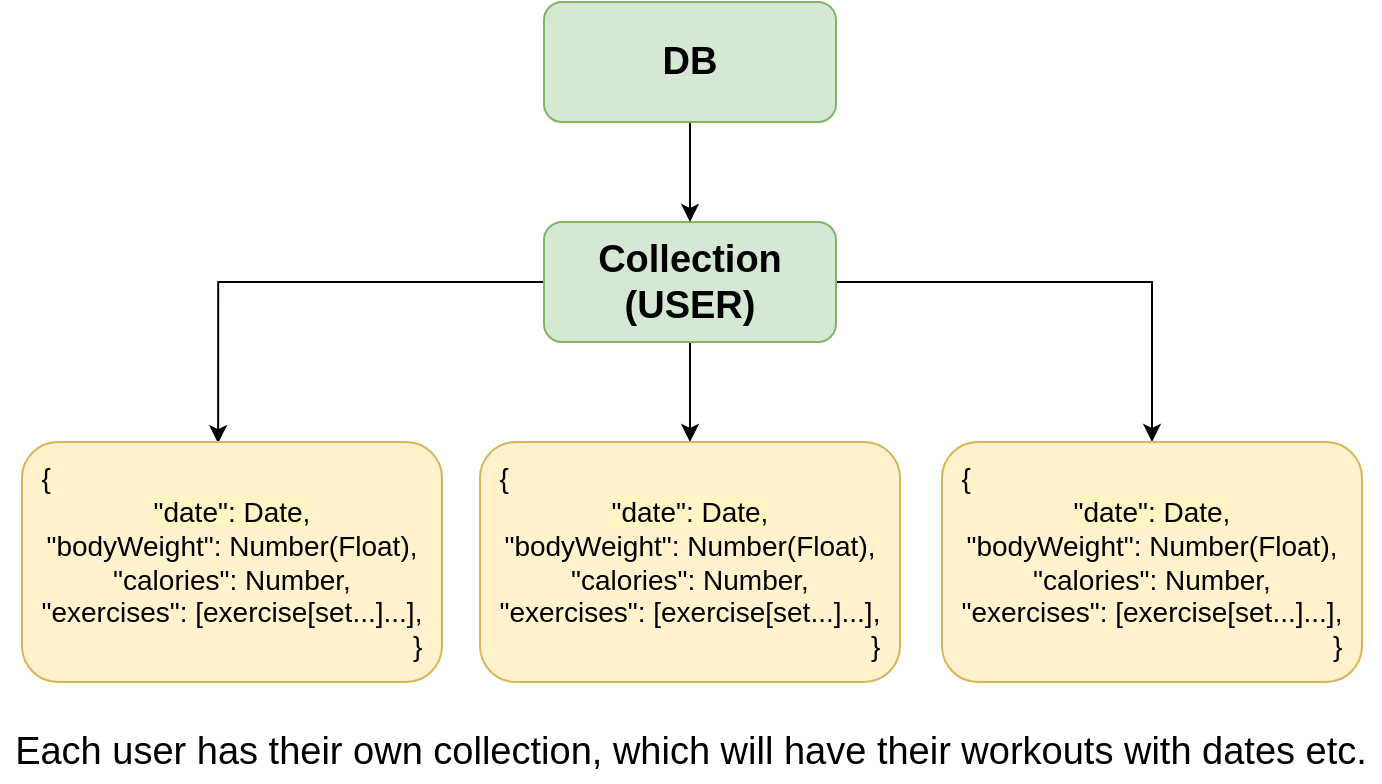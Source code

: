 <mxfile version="19.0.2" type="device"><diagram id="OKP0N1kDVJpI-QrhrKa2" name="Page-1"><mxGraphModel dx="1038" dy="1658" grid="1" gridSize="10" guides="1" tooltips="1" connect="1" arrows="1" fold="1" page="1" pageScale="1" pageWidth="827" pageHeight="1169" math="0" shadow="0"><root><mxCell id="0"/><mxCell id="1" parent="0"/><mxCell id="oySZ1ApzMy6uep6uyjua-8" style="edgeStyle=orthogonalEdgeStyle;rounded=0;orthogonalLoop=1;jettySize=auto;html=1;fontSize=14;" parent="1" source="oySZ1ApzMy6uep6uyjua-1" edge="1"><mxGeometry relative="1" as="geometry"><mxPoint x="414" y="150" as="targetPoint"/></mxGeometry></mxCell><mxCell id="oySZ1ApzMy6uep6uyjua-13" style="edgeStyle=orthogonalEdgeStyle;rounded=0;orthogonalLoop=1;jettySize=auto;html=1;entryX=0.5;entryY=0;entryDx=0;entryDy=0;fontSize=14;" parent="1" source="oySZ1ApzMy6uep6uyjua-1" target="oySZ1ApzMy6uep6uyjua-10" edge="1"><mxGeometry relative="1" as="geometry"/></mxCell><mxCell id="oySZ1ApzMy6uep6uyjua-14" style="edgeStyle=orthogonalEdgeStyle;rounded=0;orthogonalLoop=1;jettySize=auto;html=1;entryX=0.467;entryY=0.005;entryDx=0;entryDy=0;entryPerimeter=0;fontSize=14;" parent="1" source="oySZ1ApzMy6uep6uyjua-1" target="oySZ1ApzMy6uep6uyjua-12" edge="1"><mxGeometry relative="1" as="geometry"/></mxCell><mxCell id="oySZ1ApzMy6uep6uyjua-1" value="&lt;font style=&quot;&quot;&gt;&lt;b style=&quot;&quot;&gt;&lt;font style=&quot;font-size: 19px;&quot;&gt;Collection (USER)&lt;/font&gt;&lt;br&gt;&lt;/b&gt;&lt;/font&gt;" style="rounded=1;whiteSpace=wrap;html=1;fillColor=#d5e8d4;strokeColor=#82b366;" parent="1" vertex="1"><mxGeometry x="341" y="40" width="146" height="60" as="geometry"/></mxCell><mxCell id="oySZ1ApzMy6uep6uyjua-10" value="&lt;p style=&quot;line-height: 1.4;&quot;&gt;&lt;/p&gt;&lt;div style=&quot;text-align: left;&quot;&gt;&lt;span style=&quot;background-color: rgb(255, 244, 195);&quot;&gt;{&lt;/span&gt;&lt;/div&gt;&lt;div style=&quot;&quot;&gt;&lt;span style=&quot;background-color: rgb(255, 244, 195);&quot;&gt;&quot;date&quot;: Date,&lt;/span&gt;&lt;br&gt;&lt;/div&gt;&lt;span style=&quot;background-color: rgb(255, 244, 195);&quot;&gt;&lt;span style=&quot;color: rgb(0, 0, 0); font-family: Helvetica; font-size: 14px; font-style: normal; font-variant-ligatures: normal; font-variant-caps: normal; font-weight: 400; letter-spacing: normal; orphans: 2; text-indent: 0px; text-transform: none; widows: 2; word-spacing: 0px; -webkit-text-stroke-width: 0px; text-decoration-thickness: initial; text-decoration-style: initial; text-decoration-color: initial; float: none; display: inline !important;&quot;&gt;&lt;div style=&quot;&quot;&gt;&quot;bodyWeight&quot;: Number(Float),&lt;/div&gt;&lt;/span&gt;&lt;span style=&quot;color: rgb(0, 0, 0); font-family: Helvetica; font-size: 14px; font-style: normal; font-variant-ligatures: normal; font-variant-caps: normal; font-weight: 400; letter-spacing: normal; orphans: 2; text-indent: 0px; text-transform: none; widows: 2; word-spacing: 0px; -webkit-text-stroke-width: 0px; text-decoration-thickness: initial; text-decoration-style: initial; text-decoration-color: initial; float: none; display: inline !important;&quot;&gt;&lt;div style=&quot;&quot;&gt;&quot;calories&quot;: Number,&lt;/div&gt;&lt;/span&gt;&lt;span style=&quot;color: rgb(0, 0, 0); font-family: Helvetica; font-size: 14px; font-style: normal; font-variant-ligatures: normal; font-variant-caps: normal; font-weight: 400; letter-spacing: normal; orphans: 2; text-indent: 0px; text-transform: none; widows: 2; word-spacing: 0px; -webkit-text-stroke-width: 0px; text-decoration-thickness: initial; text-decoration-style: initial; text-decoration-color: initial; float: none; display: inline !important;&quot;&gt;&lt;div style=&quot;&quot;&gt;&quot;exercises&quot;: [exercise[set...]...],&lt;/div&gt;&lt;div style=&quot;text-align: right;&quot;&gt;}&lt;/div&gt;&lt;/span&gt;&lt;/span&gt;&lt;p&gt;&lt;/p&gt;" style="rounded=1;whiteSpace=wrap;html=1;fontSize=14;fillColor=#fff2cc;strokeColor=#d6b656;align=center;" parent="1" vertex="1"><mxGeometry x="540" y="150" width="210" height="120" as="geometry"/></mxCell><mxCell id="oySZ1ApzMy6uep6uyjua-11" value="&lt;p style=&quot;line-height: 1.4;&quot;&gt;&lt;/p&gt;&lt;div style=&quot;text-align: left;&quot;&gt;&lt;span style=&quot;background-color: rgb(255, 244, 195);&quot;&gt;{&lt;/span&gt;&lt;/div&gt;&lt;div style=&quot;&quot;&gt;&lt;span style=&quot;background-color: rgb(255, 244, 195);&quot;&gt;&quot;date&quot;: Date,&lt;/span&gt;&lt;br&gt;&lt;/div&gt;&lt;span style=&quot;background-color: rgb(255, 244, 195);&quot;&gt;&lt;span style=&quot;color: rgb(0, 0, 0); font-family: Helvetica; font-size: 14px; font-style: normal; font-variant-ligatures: normal; font-variant-caps: normal; font-weight: 400; letter-spacing: normal; orphans: 2; text-indent: 0px; text-transform: none; widows: 2; word-spacing: 0px; -webkit-text-stroke-width: 0px; text-decoration-thickness: initial; text-decoration-style: initial; text-decoration-color: initial; float: none; display: inline !important;&quot;&gt;&lt;div style=&quot;&quot;&gt;&quot;bodyWeight&quot;: Number(Float),&lt;/div&gt;&lt;/span&gt;&lt;span style=&quot;color: rgb(0, 0, 0); font-family: Helvetica; font-size: 14px; font-style: normal; font-variant-ligatures: normal; font-variant-caps: normal; font-weight: 400; letter-spacing: normal; orphans: 2; text-indent: 0px; text-transform: none; widows: 2; word-spacing: 0px; -webkit-text-stroke-width: 0px; text-decoration-thickness: initial; text-decoration-style: initial; text-decoration-color: initial; float: none; display: inline !important;&quot;&gt;&lt;div style=&quot;&quot;&gt;&quot;calories&quot;: Number,&lt;/div&gt;&lt;/span&gt;&lt;span style=&quot;color: rgb(0, 0, 0); font-family: Helvetica; font-size: 14px; font-style: normal; font-variant-ligatures: normal; font-variant-caps: normal; font-weight: 400; letter-spacing: normal; orphans: 2; text-indent: 0px; text-transform: none; widows: 2; word-spacing: 0px; -webkit-text-stroke-width: 0px; text-decoration-thickness: initial; text-decoration-style: initial; text-decoration-color: initial; float: none; display: inline !important;&quot;&gt;&lt;div style=&quot;&quot;&gt;&quot;exercises&quot;: [exercise[set...]...],&lt;/div&gt;&lt;div style=&quot;text-align: right;&quot;&gt;}&lt;/div&gt;&lt;/span&gt;&lt;/span&gt;&lt;p&gt;&lt;/p&gt;" style="rounded=1;whiteSpace=wrap;html=1;fontSize=14;fillColor=#fff2cc;strokeColor=#d6b656;align=center;" parent="1" vertex="1"><mxGeometry x="309" y="150" width="210" height="120" as="geometry"/></mxCell><mxCell id="oySZ1ApzMy6uep6uyjua-12" value="&lt;p style=&quot;line-height: 1.4;&quot;&gt;&lt;/p&gt;&lt;div style=&quot;text-align: left;&quot;&gt;&lt;span style=&quot;background-color: rgb(255, 244, 195);&quot;&gt;{&lt;/span&gt;&lt;/div&gt;&lt;div style=&quot;&quot;&gt;&lt;span style=&quot;background-color: rgb(255, 244, 195);&quot;&gt;&quot;date&quot;: Date,&lt;/span&gt;&lt;br&gt;&lt;/div&gt;&lt;span style=&quot;background-color: rgb(255, 244, 195);&quot;&gt;&lt;span style=&quot;color: rgb(0, 0, 0); font-family: Helvetica; font-size: 14px; font-style: normal; font-variant-ligatures: normal; font-variant-caps: normal; font-weight: 400; letter-spacing: normal; orphans: 2; text-indent: 0px; text-transform: none; widows: 2; word-spacing: 0px; -webkit-text-stroke-width: 0px; text-decoration-thickness: initial; text-decoration-style: initial; text-decoration-color: initial; float: none; display: inline !important;&quot;&gt;&lt;div style=&quot;&quot;&gt;&quot;bodyWeight&quot;: Number(Float),&lt;/div&gt;&lt;/span&gt;&lt;span style=&quot;color: rgb(0, 0, 0); font-family: Helvetica; font-size: 14px; font-style: normal; font-variant-ligatures: normal; font-variant-caps: normal; font-weight: 400; letter-spacing: normal; orphans: 2; text-indent: 0px; text-transform: none; widows: 2; word-spacing: 0px; -webkit-text-stroke-width: 0px; text-decoration-thickness: initial; text-decoration-style: initial; text-decoration-color: initial; float: none; display: inline !important;&quot;&gt;&lt;div style=&quot;&quot;&gt;&quot;calories&quot;: Number,&lt;/div&gt;&lt;/span&gt;&lt;span style=&quot;color: rgb(0, 0, 0); font-family: Helvetica; font-size: 14px; font-style: normal; font-variant-ligatures: normal; font-variant-caps: normal; font-weight: 400; letter-spacing: normal; orphans: 2; text-indent: 0px; text-transform: none; widows: 2; word-spacing: 0px; -webkit-text-stroke-width: 0px; text-decoration-thickness: initial; text-decoration-style: initial; text-decoration-color: initial; float: none; display: inline !important;&quot;&gt;&lt;div style=&quot;&quot;&gt;&quot;exercises&quot;: [exercise[set...]...],&lt;/div&gt;&lt;div style=&quot;text-align: right;&quot;&gt;}&lt;/div&gt;&lt;/span&gt;&lt;/span&gt;&lt;p&gt;&lt;/p&gt;" style="rounded=1;whiteSpace=wrap;html=1;fontSize=14;fillColor=#fff2cc;strokeColor=#d6b656;align=center;" parent="1" vertex="1"><mxGeometry x="80" y="150" width="210" height="120" as="geometry"/></mxCell><mxCell id="oySZ1ApzMy6uep6uyjua-15" value="Each user has their own collection, which will have their workouts with dates etc." style="text;html=1;align=center;verticalAlign=middle;resizable=0;points=[];autosize=1;strokeColor=none;fillColor=none;fontSize=19;" parent="1" vertex="1"><mxGeometry x="69" y="290" width="690" height="30" as="geometry"/></mxCell><mxCell id="F1KyT_eZJqfr5SrqsTv_-2" style="edgeStyle=orthogonalEdgeStyle;rounded=0;orthogonalLoop=1;jettySize=auto;html=1;fontSize=17;" edge="1" parent="1" source="F1KyT_eZJqfr5SrqsTv_-1" target="oySZ1ApzMy6uep6uyjua-1"><mxGeometry relative="1" as="geometry"/></mxCell><mxCell id="F1KyT_eZJqfr5SrqsTv_-1" value="&lt;font style=&quot;&quot;&gt;&lt;b style=&quot;&quot;&gt;&lt;font style=&quot;font-size: 19px;&quot;&gt;DB&lt;/font&gt;&lt;br&gt;&lt;/b&gt;&lt;/font&gt;" style="rounded=1;whiteSpace=wrap;html=1;fillColor=#d5e8d4;strokeColor=#82b366;" vertex="1" parent="1"><mxGeometry x="341" y="-70" width="146" height="60" as="geometry"/></mxCell></root></mxGraphModel></diagram></mxfile>